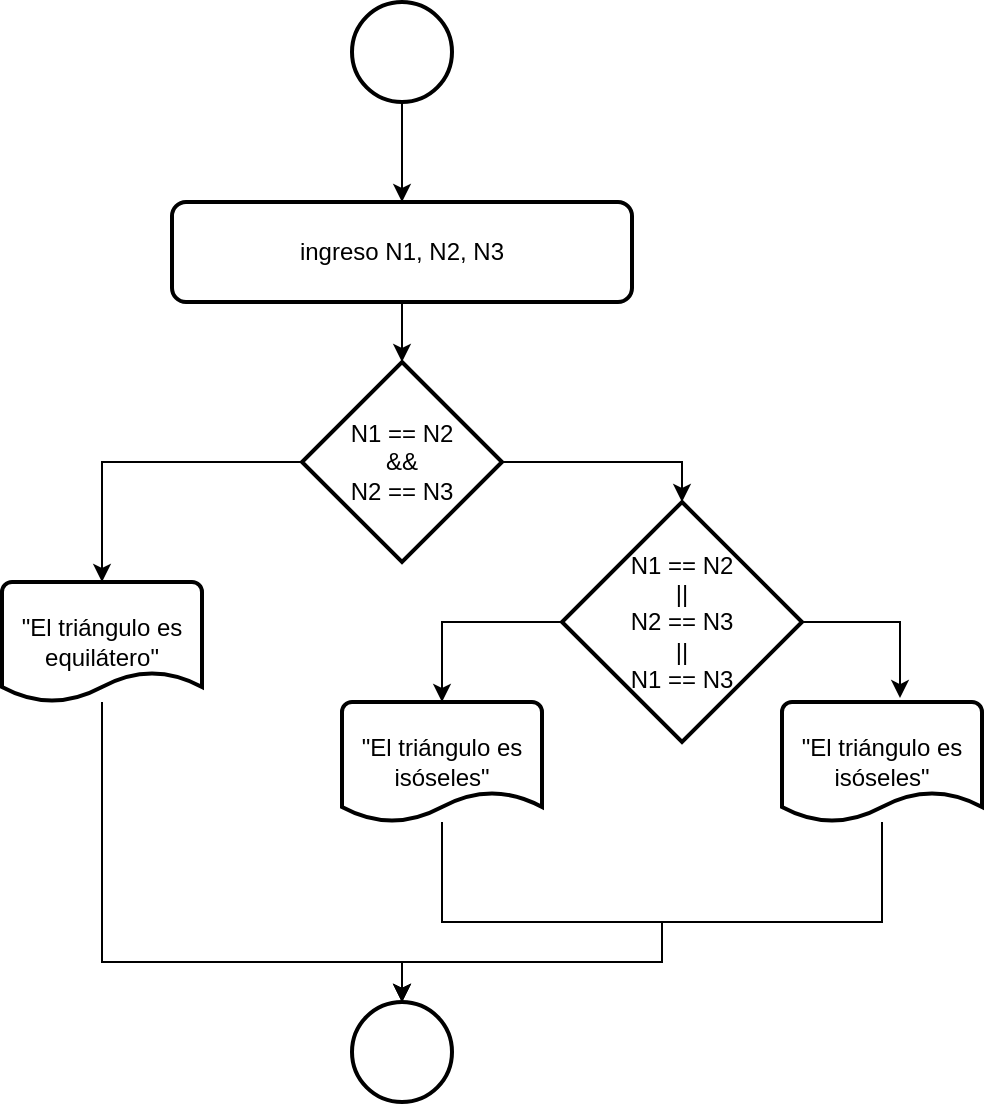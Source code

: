 <mxfile version="20.2.3" type="device"><diagram id="C5RBs43oDa-KdzZeNtuy" name="Page-1"><mxGraphModel dx="569" dy="905" grid="1" gridSize="10" guides="1" tooltips="1" connect="1" arrows="1" fold="1" page="1" pageScale="1" pageWidth="827" pageHeight="1169" math="0" shadow="0"><root><mxCell id="WIyWlLk6GJQsqaUBKTNV-0"/><mxCell id="WIyWlLk6GJQsqaUBKTNV-1" parent="WIyWlLk6GJQsqaUBKTNV-0"/><mxCell id="tQeUCG8s3NDjjteU7PGv-13" style="edgeStyle=orthogonalEdgeStyle;rounded=0;orthogonalLoop=1;jettySize=auto;html=1;entryX=0.5;entryY=0;entryDx=0;entryDy=0;" parent="WIyWlLk6GJQsqaUBKTNV-1" source="tQeUCG8s3NDjjteU7PGv-0" target="tQeUCG8s3NDjjteU7PGv-2" edge="1"><mxGeometry relative="1" as="geometry"/></mxCell><mxCell id="tQeUCG8s3NDjjteU7PGv-0" value="" style="strokeWidth=2;html=1;shape=mxgraph.flowchart.start_2;whiteSpace=wrap;" parent="WIyWlLk6GJQsqaUBKTNV-1" vertex="1"><mxGeometry x="355" y="20" width="50" height="50" as="geometry"/></mxCell><mxCell id="tQeUCG8s3NDjjteU7PGv-1" value="" style="strokeWidth=2;html=1;shape=mxgraph.flowchart.start_2;whiteSpace=wrap;" parent="WIyWlLk6GJQsqaUBKTNV-1" vertex="1"><mxGeometry x="355" y="520" width="50" height="50" as="geometry"/></mxCell><mxCell id="tQeUCG8s3NDjjteU7PGv-8" style="edgeStyle=orthogonalEdgeStyle;rounded=0;orthogonalLoop=1;jettySize=auto;html=1;" parent="WIyWlLk6GJQsqaUBKTNV-1" source="tQeUCG8s3NDjjteU7PGv-2" target="tQeUCG8s3NDjjteU7PGv-4" edge="1"><mxGeometry relative="1" as="geometry"/></mxCell><mxCell id="tQeUCG8s3NDjjteU7PGv-2" value="ingreso N1, N2, N3" style="rounded=1;whiteSpace=wrap;html=1;absoluteArcSize=1;arcSize=14;strokeWidth=2;" parent="WIyWlLk6GJQsqaUBKTNV-1" vertex="1"><mxGeometry x="265" y="120" width="230" height="50" as="geometry"/></mxCell><mxCell id="tQeUCG8s3NDjjteU7PGv-41" style="edgeStyle=orthogonalEdgeStyle;rounded=0;orthogonalLoop=1;jettySize=auto;html=1;entryX=0.5;entryY=0;entryDx=0;entryDy=0;entryPerimeter=0;exitX=0;exitY=0.5;exitDx=0;exitDy=0;exitPerimeter=0;" parent="WIyWlLk6GJQsqaUBKTNV-1" source="tQeUCG8s3NDjjteU7PGv-4" target="tQeUCG8s3NDjjteU7PGv-40" edge="1"><mxGeometry relative="1" as="geometry"><mxPoint x="160" y="200" as="sourcePoint"/></mxGeometry></mxCell><mxCell id="tQeUCG8s3NDjjteU7PGv-43" style="edgeStyle=orthogonalEdgeStyle;rounded=0;orthogonalLoop=1;jettySize=auto;html=1;entryX=0.5;entryY=0;entryDx=0;entryDy=0;entryPerimeter=0;exitX=1;exitY=0.5;exitDx=0;exitDy=0;exitPerimeter=0;" parent="WIyWlLk6GJQsqaUBKTNV-1" source="tQeUCG8s3NDjjteU7PGv-4" target="tQeUCG8s3NDjjteU7PGv-42" edge="1"><mxGeometry relative="1" as="geometry"><Array as="points"><mxPoint x="520" y="250"/></Array><mxPoint x="610" y="260" as="sourcePoint"/></mxGeometry></mxCell><mxCell id="tQeUCG8s3NDjjteU7PGv-4" value="N1 == N2&lt;br&gt;&amp;amp;&amp;amp;&lt;br&gt;N2 == N3" style="strokeWidth=2;html=1;shape=mxgraph.flowchart.decision;whiteSpace=wrap;" parent="WIyWlLk6GJQsqaUBKTNV-1" vertex="1"><mxGeometry x="330" y="200" width="100" height="100" as="geometry"/></mxCell><mxCell id="tQeUCG8s3NDjjteU7PGv-50" style="edgeStyle=orthogonalEdgeStyle;rounded=0;orthogonalLoop=1;jettySize=auto;html=1;entryX=0.5;entryY=0;entryDx=0;entryDy=0;entryPerimeter=0;" parent="WIyWlLk6GJQsqaUBKTNV-1" source="tQeUCG8s3NDjjteU7PGv-40" target="tQeUCG8s3NDjjteU7PGv-1" edge="1"><mxGeometry relative="1" as="geometry"><Array as="points"><mxPoint x="230" y="500"/><mxPoint x="380" y="500"/></Array></mxGeometry></mxCell><mxCell id="tQeUCG8s3NDjjteU7PGv-40" value="&quot;El triángulo es equilátero&quot;" style="strokeWidth=2;html=1;shape=mxgraph.flowchart.document2;whiteSpace=wrap;size=0.25;" parent="WIyWlLk6GJQsqaUBKTNV-1" vertex="1"><mxGeometry x="180" y="310" width="100" height="60" as="geometry"/></mxCell><mxCell id="tQeUCG8s3NDjjteU7PGv-46" style="edgeStyle=orthogonalEdgeStyle;rounded=0;orthogonalLoop=1;jettySize=auto;html=1;entryX=0.5;entryY=0;entryDx=0;entryDy=0;entryPerimeter=0;" parent="WIyWlLk6GJQsqaUBKTNV-1" source="tQeUCG8s3NDjjteU7PGv-42" target="tQeUCG8s3NDjjteU7PGv-44" edge="1"><mxGeometry relative="1" as="geometry"/></mxCell><mxCell id="tQeUCG8s3NDjjteU7PGv-47" style="edgeStyle=orthogonalEdgeStyle;rounded=0;orthogonalLoop=1;jettySize=auto;html=1;entryX=0.59;entryY=-0.033;entryDx=0;entryDy=0;entryPerimeter=0;" parent="WIyWlLk6GJQsqaUBKTNV-1" source="tQeUCG8s3NDjjteU7PGv-42" edge="1"><mxGeometry relative="1" as="geometry"><Array as="points"><mxPoint x="629" y="330"/></Array><mxPoint x="629" y="368.02" as="targetPoint"/></mxGeometry></mxCell><mxCell id="tQeUCG8s3NDjjteU7PGv-42" value="N1 == N2&lt;br&gt;||&lt;br&gt;N2 == N3&lt;br&gt;||&lt;br&gt;N1 == N3" style="strokeWidth=2;html=1;shape=mxgraph.flowchart.decision;whiteSpace=wrap;" parent="WIyWlLk6GJQsqaUBKTNV-1" vertex="1"><mxGeometry x="460" y="270" width="120" height="120" as="geometry"/></mxCell><mxCell id="tQeUCG8s3NDjjteU7PGv-48" style="edgeStyle=orthogonalEdgeStyle;rounded=0;orthogonalLoop=1;jettySize=auto;html=1;" parent="WIyWlLk6GJQsqaUBKTNV-1" source="tQeUCG8s3NDjjteU7PGv-44" edge="1"><mxGeometry relative="1" as="geometry"><Array as="points"><mxPoint x="400" y="480"/><mxPoint x="510" y="480"/><mxPoint x="510" y="500"/><mxPoint x="380" y="500"/></Array><mxPoint x="380" y="520" as="targetPoint"/></mxGeometry></mxCell><mxCell id="tQeUCG8s3NDjjteU7PGv-44" value="&quot;El triángulo es isóseles&quot;" style="strokeWidth=2;html=1;shape=mxgraph.flowchart.document2;whiteSpace=wrap;size=0.25;" parent="WIyWlLk6GJQsqaUBKTNV-1" vertex="1"><mxGeometry x="350" y="370" width="100" height="60" as="geometry"/></mxCell><mxCell id="tQeUCG8s3NDjjteU7PGv-49" style="edgeStyle=orthogonalEdgeStyle;rounded=0;orthogonalLoop=1;jettySize=auto;html=1;entryX=0.5;entryY=0;entryDx=0;entryDy=0;entryPerimeter=0;" parent="WIyWlLk6GJQsqaUBKTNV-1" target="tQeUCG8s3NDjjteU7PGv-1" edge="1"><mxGeometry relative="1" as="geometry"><Array as="points"><mxPoint x="620" y="480"/><mxPoint x="510" y="480"/><mxPoint x="510" y="500"/><mxPoint x="380" y="500"/></Array><mxPoint x="620" y="430" as="sourcePoint"/><mxPoint x="660" y="530" as="targetPoint"/></mxGeometry></mxCell><mxCell id="tQeUCG8s3NDjjteU7PGv-45" value="&quot;El triángulo es isóseles&quot;" style="strokeWidth=2;html=1;shape=mxgraph.flowchart.document2;whiteSpace=wrap;size=0.25;" parent="WIyWlLk6GJQsqaUBKTNV-1" vertex="1"><mxGeometry x="570" y="370" width="100" height="60" as="geometry"/></mxCell></root></mxGraphModel></diagram></mxfile>